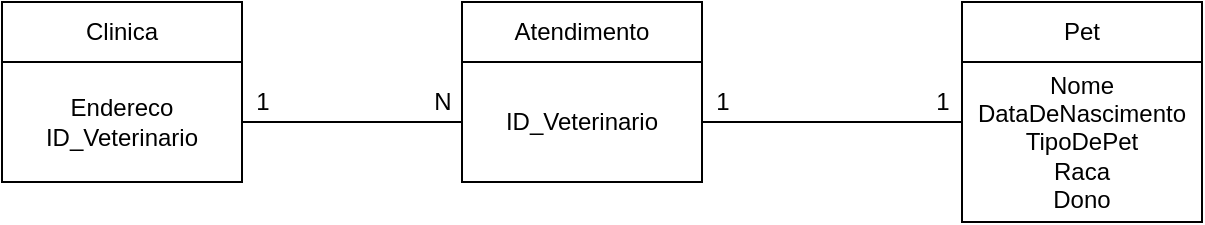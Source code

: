 <mxfile version="14.4.2" type="device"><diagram id="xrB1AiOBNQbxAucHxbhi" name="Page-1"><mxGraphModel dx="1038" dy="523" grid="1" gridSize="10" guides="1" tooltips="1" connect="1" arrows="1" fold="1" page="1" pageScale="1" pageWidth="827" pageHeight="1169" math="0" shadow="0"><root><mxCell id="0"/><mxCell id="1" parent="0"/><mxCell id="yc1HIeoj5w6z4xzvHYvk-1" value="Clinica" style="rounded=0;whiteSpace=wrap;html=1;" parent="1" vertex="1"><mxGeometry x="30" y="80" width="120" height="30" as="geometry"/></mxCell><mxCell id="yc1HIeoj5w6z4xzvHYvk-2" style="edgeStyle=orthogonalEdgeStyle;rounded=0;orthogonalLoop=1;jettySize=auto;html=1;exitX=0.5;exitY=1;exitDx=0;exitDy=0;" parent="1" source="yc1HIeoj5w6z4xzvHYvk-1" target="yc1HIeoj5w6z4xzvHYvk-1" edge="1"><mxGeometry relative="1" as="geometry"/></mxCell><mxCell id="yc1HIeoj5w6z4xzvHYvk-11" style="edgeStyle=orthogonalEdgeStyle;rounded=0;orthogonalLoop=1;jettySize=auto;html=1;exitX=1;exitY=0.5;exitDx=0;exitDy=0;endArrow=none;endFill=0;" parent="1" source="yc1HIeoj5w6z4xzvHYvk-3" target="yc1HIeoj5w6z4xzvHYvk-10" edge="1"><mxGeometry relative="1" as="geometry"/></mxCell><mxCell id="yc1HIeoj5w6z4xzvHYvk-3" value="Endereco&lt;br&gt;ID_Veterinario" style="rounded=0;whiteSpace=wrap;html=1;" parent="1" vertex="1"><mxGeometry x="30" y="110" width="120" height="60" as="geometry"/></mxCell><mxCell id="yc1HIeoj5w6z4xzvHYvk-4" value="Pet" style="rounded=0;whiteSpace=wrap;html=1;" parent="1" vertex="1"><mxGeometry x="510" y="80" width="120" height="30" as="geometry"/></mxCell><mxCell id="yc1HIeoj5w6z4xzvHYvk-5" style="edgeStyle=orthogonalEdgeStyle;rounded=0;orthogonalLoop=1;jettySize=auto;html=1;exitX=0.5;exitY=1;exitDx=0;exitDy=0;" parent="1" source="yc1HIeoj5w6z4xzvHYvk-4" target="yc1HIeoj5w6z4xzvHYvk-4" edge="1"><mxGeometry relative="1" as="geometry"/></mxCell><mxCell id="yc1HIeoj5w6z4xzvHYvk-6" value="Nome&lt;br&gt;DataDeNascimento&lt;br&gt;TipoDePet&lt;br&gt;Raca&lt;br&gt;Dono" style="rounded=0;whiteSpace=wrap;html=1;" parent="1" vertex="1"><mxGeometry x="510" y="110" width="120" height="80" as="geometry"/></mxCell><mxCell id="yc1HIeoj5w6z4xzvHYvk-8" value="Atendimento" style="rounded=0;whiteSpace=wrap;html=1;" parent="1" vertex="1"><mxGeometry x="260" y="80" width="120" height="30" as="geometry"/></mxCell><mxCell id="yc1HIeoj5w6z4xzvHYvk-9" style="edgeStyle=orthogonalEdgeStyle;rounded=0;orthogonalLoop=1;jettySize=auto;html=1;exitX=0.5;exitY=1;exitDx=0;exitDy=0;" parent="1" source="yc1HIeoj5w6z4xzvHYvk-8" target="yc1HIeoj5w6z4xzvHYvk-8" edge="1"><mxGeometry relative="1" as="geometry"/></mxCell><mxCell id="yc1HIeoj5w6z4xzvHYvk-12" style="edgeStyle=orthogonalEdgeStyle;rounded=0;orthogonalLoop=1;jettySize=auto;html=1;exitX=1;exitY=0.5;exitDx=0;exitDy=0;entryX=0;entryY=0.375;entryDx=0;entryDy=0;entryPerimeter=0;endArrow=none;endFill=0;" parent="1" source="yc1HIeoj5w6z4xzvHYvk-10" target="yc1HIeoj5w6z4xzvHYvk-6" edge="1"><mxGeometry relative="1" as="geometry"/></mxCell><mxCell id="yc1HIeoj5w6z4xzvHYvk-10" value="ID_Veterinario" style="rounded=0;whiteSpace=wrap;html=1;" parent="1" vertex="1"><mxGeometry x="260" y="110" width="120" height="60" as="geometry"/></mxCell><mxCell id="yc1HIeoj5w6z4xzvHYvk-13" value="N" style="text;html=1;align=center;verticalAlign=middle;resizable=0;points=[];autosize=1;" parent="1" vertex="1"><mxGeometry x="240" y="120" width="20" height="20" as="geometry"/></mxCell><mxCell id="yc1HIeoj5w6z4xzvHYvk-14" value="1" style="text;html=1;align=center;verticalAlign=middle;resizable=0;points=[];autosize=1;" parent="1" vertex="1"><mxGeometry x="150" y="120" width="20" height="20" as="geometry"/></mxCell><mxCell id="yc1HIeoj5w6z4xzvHYvk-15" value="1" style="text;html=1;align=center;verticalAlign=middle;resizable=0;points=[];autosize=1;" parent="1" vertex="1"><mxGeometry x="490" y="120" width="20" height="20" as="geometry"/></mxCell><mxCell id="yc1HIeoj5w6z4xzvHYvk-16" value="1" style="text;html=1;align=center;verticalAlign=middle;resizable=0;points=[];autosize=1;" parent="1" vertex="1"><mxGeometry x="380" y="120" width="20" height="20" as="geometry"/></mxCell></root></mxGraphModel></diagram></mxfile>